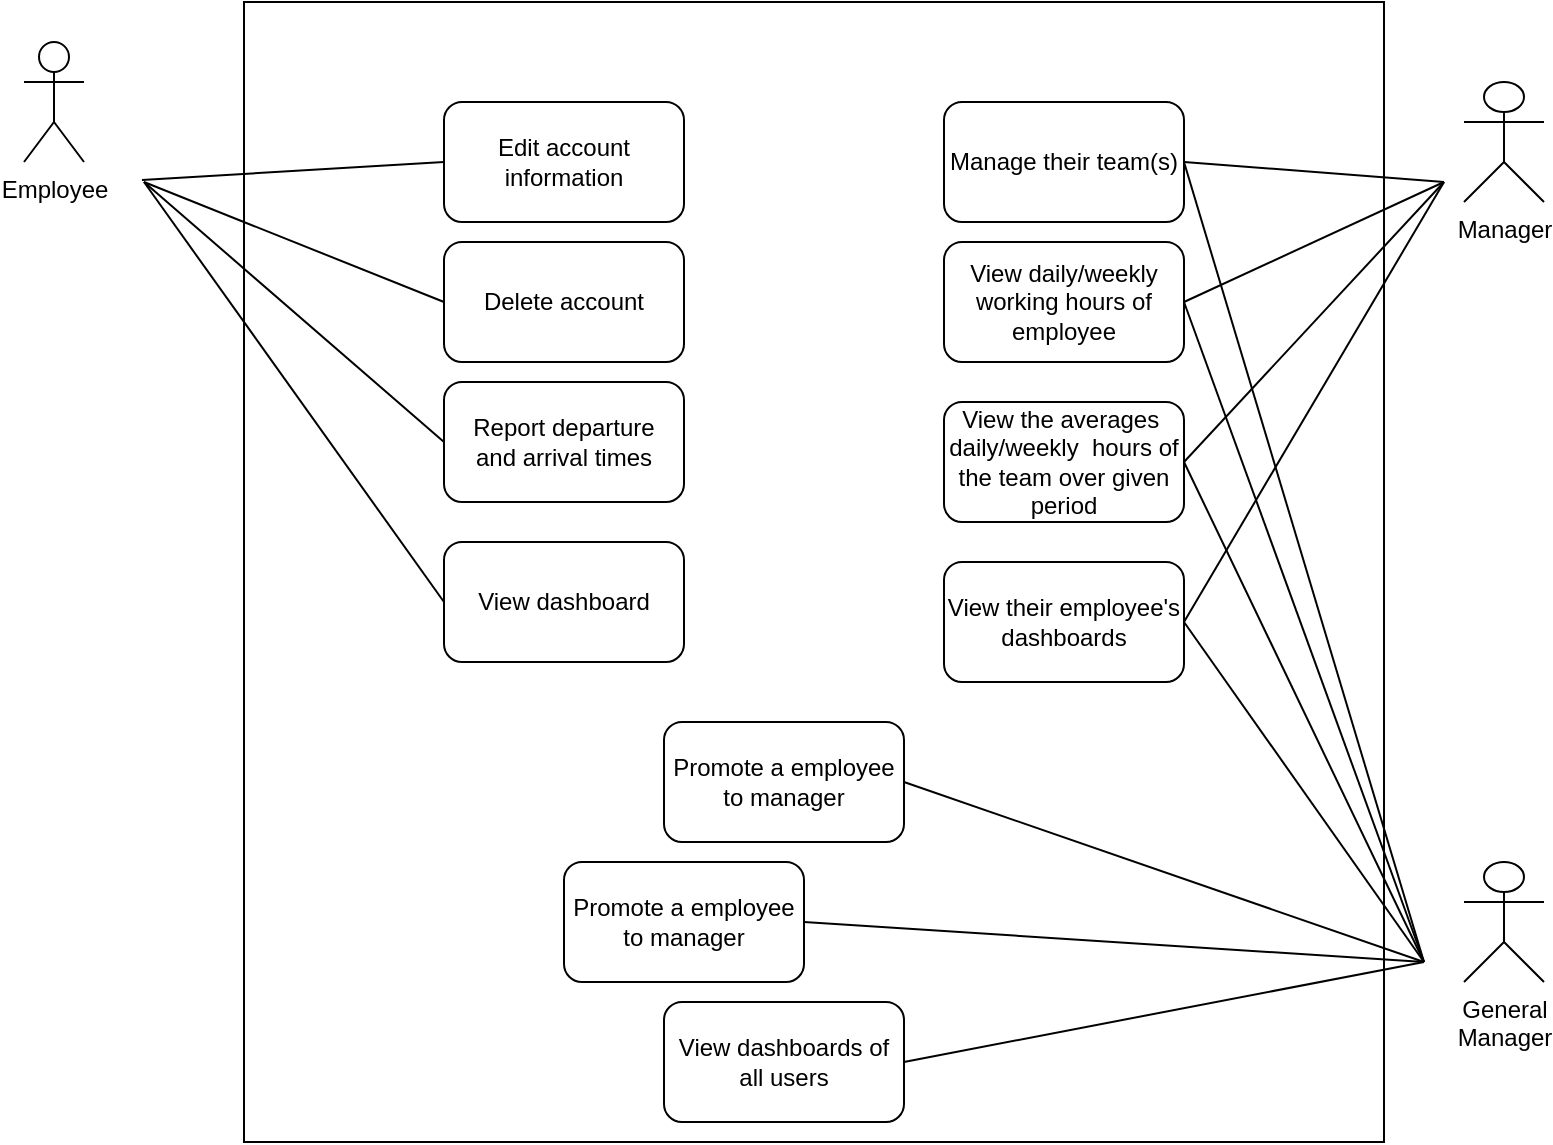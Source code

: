 <mxfile version="11.2.8" type="device" pages="1"><diagram id="S0M157iOSY3-QHz8zBVg" name="Page-1"><mxGraphModel dx="823" dy="847" grid="1" gridSize="10" guides="1" tooltips="1" connect="1" arrows="1" fold="1" page="1" pageScale="1" pageWidth="850" pageHeight="1100" math="0" shadow="0"><root><mxCell id="0"/><mxCell id="1" parent="0"/><mxCell id="xtvPnGLfF10NMJOr9z4g-1" value="&lt;div&gt;Employee&lt;/div&gt;&lt;div&gt;&lt;br&gt;&lt;/div&gt;" style="shape=umlActor;verticalLabelPosition=bottom;labelBackgroundColor=#ffffff;verticalAlign=top;html=1;outlineConnect=0;" vertex="1" parent="1"><mxGeometry x="60" y="50" width="30" height="60" as="geometry"/></mxCell><mxCell id="xtvPnGLfF10NMJOr9z4g-2" value="" style="whiteSpace=wrap;html=1;aspect=fixed;" vertex="1" parent="1"><mxGeometry x="170" y="30" width="570" height="570" as="geometry"/></mxCell><mxCell id="xtvPnGLfF10NMJOr9z4g-7" value="Edit account information" style="rounded=1;whiteSpace=wrap;html=1;" vertex="1" parent="1"><mxGeometry x="270" y="80" width="120" height="60" as="geometry"/></mxCell><mxCell id="xtvPnGLfF10NMJOr9z4g-8" value="Delete account " style="rounded=1;whiteSpace=wrap;html=1;" vertex="1" parent="1"><mxGeometry x="270" y="150" width="120" height="60" as="geometry"/></mxCell><mxCell id="xtvPnGLfF10NMJOr9z4g-9" value="&lt;div&gt;Report departure&lt;/div&gt;&lt;div&gt;and arrival times&lt;br&gt; &lt;/div&gt;" style="rounded=1;whiteSpace=wrap;html=1;" vertex="1" parent="1"><mxGeometry x="270" y="220" width="120" height="60" as="geometry"/></mxCell><mxCell id="xtvPnGLfF10NMJOr9z4g-10" value="View dashboard" style="rounded=1;whiteSpace=wrap;html=1;" vertex="1" parent="1"><mxGeometry x="270" y="300" width="120" height="60" as="geometry"/></mxCell><mxCell id="xtvPnGLfF10NMJOr9z4g-12" value="" style="endArrow=none;html=1;entryX=0;entryY=0.5;entryDx=0;entryDy=0;" edge="1" parent="1" target="xtvPnGLfF10NMJOr9z4g-7"><mxGeometry width="50" height="50" relative="1" as="geometry"><mxPoint x="119" y="119" as="sourcePoint"/><mxPoint x="169" y="69" as="targetPoint"/></mxGeometry></mxCell><mxCell id="xtvPnGLfF10NMJOr9z4g-13" value="" style="endArrow=none;html=1;entryX=0;entryY=0.5;entryDx=0;entryDy=0;" edge="1" parent="1" target="xtvPnGLfF10NMJOr9z4g-8"><mxGeometry width="50" height="50" relative="1" as="geometry"><mxPoint x="120" y="120" as="sourcePoint"/><mxPoint x="280" y="120" as="targetPoint"/></mxGeometry></mxCell><mxCell id="xtvPnGLfF10NMJOr9z4g-14" value="" style="endArrow=none;html=1;entryX=0;entryY=0.5;entryDx=0;entryDy=0;" edge="1" parent="1" target="xtvPnGLfF10NMJOr9z4g-9"><mxGeometry width="50" height="50" relative="1" as="geometry"><mxPoint x="120" y="120" as="sourcePoint"/><mxPoint x="290" y="130" as="targetPoint"/></mxGeometry></mxCell><mxCell id="xtvPnGLfF10NMJOr9z4g-15" value="" style="endArrow=none;html=1;entryX=0;entryY=0.5;entryDx=0;entryDy=0;" edge="1" parent="1" target="xtvPnGLfF10NMJOr9z4g-10"><mxGeometry width="50" height="50" relative="1" as="geometry"><mxPoint x="120" y="120" as="sourcePoint"/><mxPoint x="300" y="140" as="targetPoint"/></mxGeometry></mxCell><mxCell id="xtvPnGLfF10NMJOr9z4g-16" value="Manager" style="shape=umlActor;verticalLabelPosition=bottom;labelBackgroundColor=#ffffff;verticalAlign=top;html=1;outlineConnect=0;" vertex="1" parent="1"><mxGeometry x="780" y="70" width="40" height="60" as="geometry"/></mxCell><mxCell id="xtvPnGLfF10NMJOr9z4g-21" value="Manage their team(s)" style="rounded=1;whiteSpace=wrap;html=1;" vertex="1" parent="1"><mxGeometry x="520" y="80" width="120" height="60" as="geometry"/></mxCell><mxCell id="xtvPnGLfF10NMJOr9z4g-22" value="" style="endArrow=none;html=1;" edge="1" parent="1"><mxGeometry width="50" height="50" relative="1" as="geometry"><mxPoint x="640.0" y="110.0" as="sourcePoint"/><mxPoint x="770" y="120" as="targetPoint"/></mxGeometry></mxCell><mxCell id="xtvPnGLfF10NMJOr9z4g-23" value="&lt;div&gt;General &lt;br&gt;&lt;/div&gt;&lt;div&gt;Manager&lt;/div&gt;" style="shape=umlActor;verticalLabelPosition=bottom;labelBackgroundColor=#ffffff;verticalAlign=top;html=1;outlineConnect=0;" vertex="1" parent="1"><mxGeometry x="780" y="460" width="40" height="60" as="geometry"/></mxCell><mxCell id="xtvPnGLfF10NMJOr9z4g-24" value="View daily/weekly working hours of employee" style="rounded=1;whiteSpace=wrap;html=1;" vertex="1" parent="1"><mxGeometry x="520" y="150" width="120" height="60" as="geometry"/></mxCell><mxCell id="xtvPnGLfF10NMJOr9z4g-25" value="View the averages&amp;nbsp; daily/weekly&amp;nbsp; hours of the team over given period" style="rounded=1;whiteSpace=wrap;html=1;" vertex="1" parent="1"><mxGeometry x="520" y="230" width="120" height="60" as="geometry"/></mxCell><mxCell id="xtvPnGLfF10NMJOr9z4g-26" value="View their employee's dashboards" style="rounded=1;whiteSpace=wrap;html=1;" vertex="1" parent="1"><mxGeometry x="520" y="310" width="120" height="60" as="geometry"/></mxCell><mxCell id="xtvPnGLfF10NMJOr9z4g-29" value="" style="endArrow=none;html=1;exitX=1;exitY=0.5;exitDx=0;exitDy=0;" edge="1" parent="1" source="xtvPnGLfF10NMJOr9z4g-24"><mxGeometry width="50" height="50" relative="1" as="geometry"><mxPoint x="650" y="120.0" as="sourcePoint"/><mxPoint x="770" y="120.0" as="targetPoint"/></mxGeometry></mxCell><mxCell id="xtvPnGLfF10NMJOr9z4g-30" value="" style="endArrow=none;html=1;exitX=1;exitY=0.5;exitDx=0;exitDy=0;" edge="1" parent="1" source="xtvPnGLfF10NMJOr9z4g-25"><mxGeometry width="50" height="50" relative="1" as="geometry"><mxPoint x="650" y="190" as="sourcePoint"/><mxPoint x="770" y="120" as="targetPoint"/></mxGeometry></mxCell><mxCell id="xtvPnGLfF10NMJOr9z4g-31" value="" style="endArrow=none;html=1;exitX=1;exitY=0.5;exitDx=0;exitDy=0;" edge="1" parent="1" source="xtvPnGLfF10NMJOr9z4g-26"><mxGeometry width="50" height="50" relative="1" as="geometry"><mxPoint x="660" y="200" as="sourcePoint"/><mxPoint x="770" y="120" as="targetPoint"/></mxGeometry></mxCell><mxCell id="xtvPnGLfF10NMJOr9z4g-32" value="" style="endArrow=none;html=1;exitX=1;exitY=0.5;exitDx=0;exitDy=0;" edge="1" parent="1" source="xtvPnGLfF10NMJOr9z4g-21"><mxGeometry width="50" height="50" relative="1" as="geometry"><mxPoint x="670" y="210" as="sourcePoint"/><mxPoint x="760" y="510" as="targetPoint"/></mxGeometry></mxCell><mxCell id="xtvPnGLfF10NMJOr9z4g-34" value="" style="endArrow=none;html=1;exitX=1;exitY=0.5;exitDx=0;exitDy=0;" edge="1" parent="1" source="xtvPnGLfF10NMJOr9z4g-24"><mxGeometry width="50" height="50" relative="1" as="geometry"><mxPoint x="680" y="220" as="sourcePoint"/><mxPoint x="760" y="510" as="targetPoint"/></mxGeometry></mxCell><mxCell id="xtvPnGLfF10NMJOr9z4g-35" value="" style="endArrow=none;html=1;exitX=1;exitY=0.5;exitDx=0;exitDy=0;" edge="1" parent="1" source="xtvPnGLfF10NMJOr9z4g-25"><mxGeometry width="50" height="50" relative="1" as="geometry"><mxPoint x="690" y="230" as="sourcePoint"/><mxPoint x="760" y="510" as="targetPoint"/></mxGeometry></mxCell><mxCell id="xtvPnGLfF10NMJOr9z4g-36" value="" style="endArrow=none;html=1;exitX=1;exitY=0.5;exitDx=0;exitDy=0;" edge="1" parent="1" source="xtvPnGLfF10NMJOr9z4g-26"><mxGeometry width="50" height="50" relative="1" as="geometry"><mxPoint x="700" y="240" as="sourcePoint"/><mxPoint x="760" y="510" as="targetPoint"/></mxGeometry></mxCell><mxCell id="xtvPnGLfF10NMJOr9z4g-38" value="Promote a employee to manager" style="rounded=1;whiteSpace=wrap;html=1;" vertex="1" parent="1"><mxGeometry x="330" y="460" width="120" height="60" as="geometry"/></mxCell><mxCell id="xtvPnGLfF10NMJOr9z4g-39" value="View dashboards of all users" style="rounded=1;whiteSpace=wrap;html=1;" vertex="1" parent="1"><mxGeometry x="380" y="530" width="120" height="60" as="geometry"/></mxCell><mxCell id="xtvPnGLfF10NMJOr9z4g-40" value="Promote a employee to manager" style="rounded=1;whiteSpace=wrap;html=1;" vertex="1" parent="1"><mxGeometry x="380" y="390" width="120" height="60" as="geometry"/></mxCell><mxCell id="xtvPnGLfF10NMJOr9z4g-41" value="" style="endArrow=none;html=1;exitX=1;exitY=0.5;exitDx=0;exitDy=0;" edge="1" parent="1" source="xtvPnGLfF10NMJOr9z4g-40"><mxGeometry width="50" height="50" relative="1" as="geometry"><mxPoint x="650" y="350" as="sourcePoint"/><mxPoint x="760" y="510" as="targetPoint"/></mxGeometry></mxCell><mxCell id="xtvPnGLfF10NMJOr9z4g-42" value="" style="endArrow=none;html=1;exitX=1;exitY=0.5;exitDx=0;exitDy=0;" edge="1" parent="1" source="xtvPnGLfF10NMJOr9z4g-38"><mxGeometry width="50" height="50" relative="1" as="geometry"><mxPoint x="660" y="360" as="sourcePoint"/><mxPoint x="760" y="510" as="targetPoint"/></mxGeometry></mxCell><mxCell id="xtvPnGLfF10NMJOr9z4g-43" value="" style="endArrow=none;html=1;exitX=1;exitY=0.5;exitDx=0;exitDy=0;" edge="1" parent="1" source="xtvPnGLfF10NMJOr9z4g-39"><mxGeometry width="50" height="50" relative="1" as="geometry"><mxPoint x="670" y="370" as="sourcePoint"/><mxPoint x="760" y="510" as="targetPoint"/></mxGeometry></mxCell></root></mxGraphModel></diagram></mxfile>